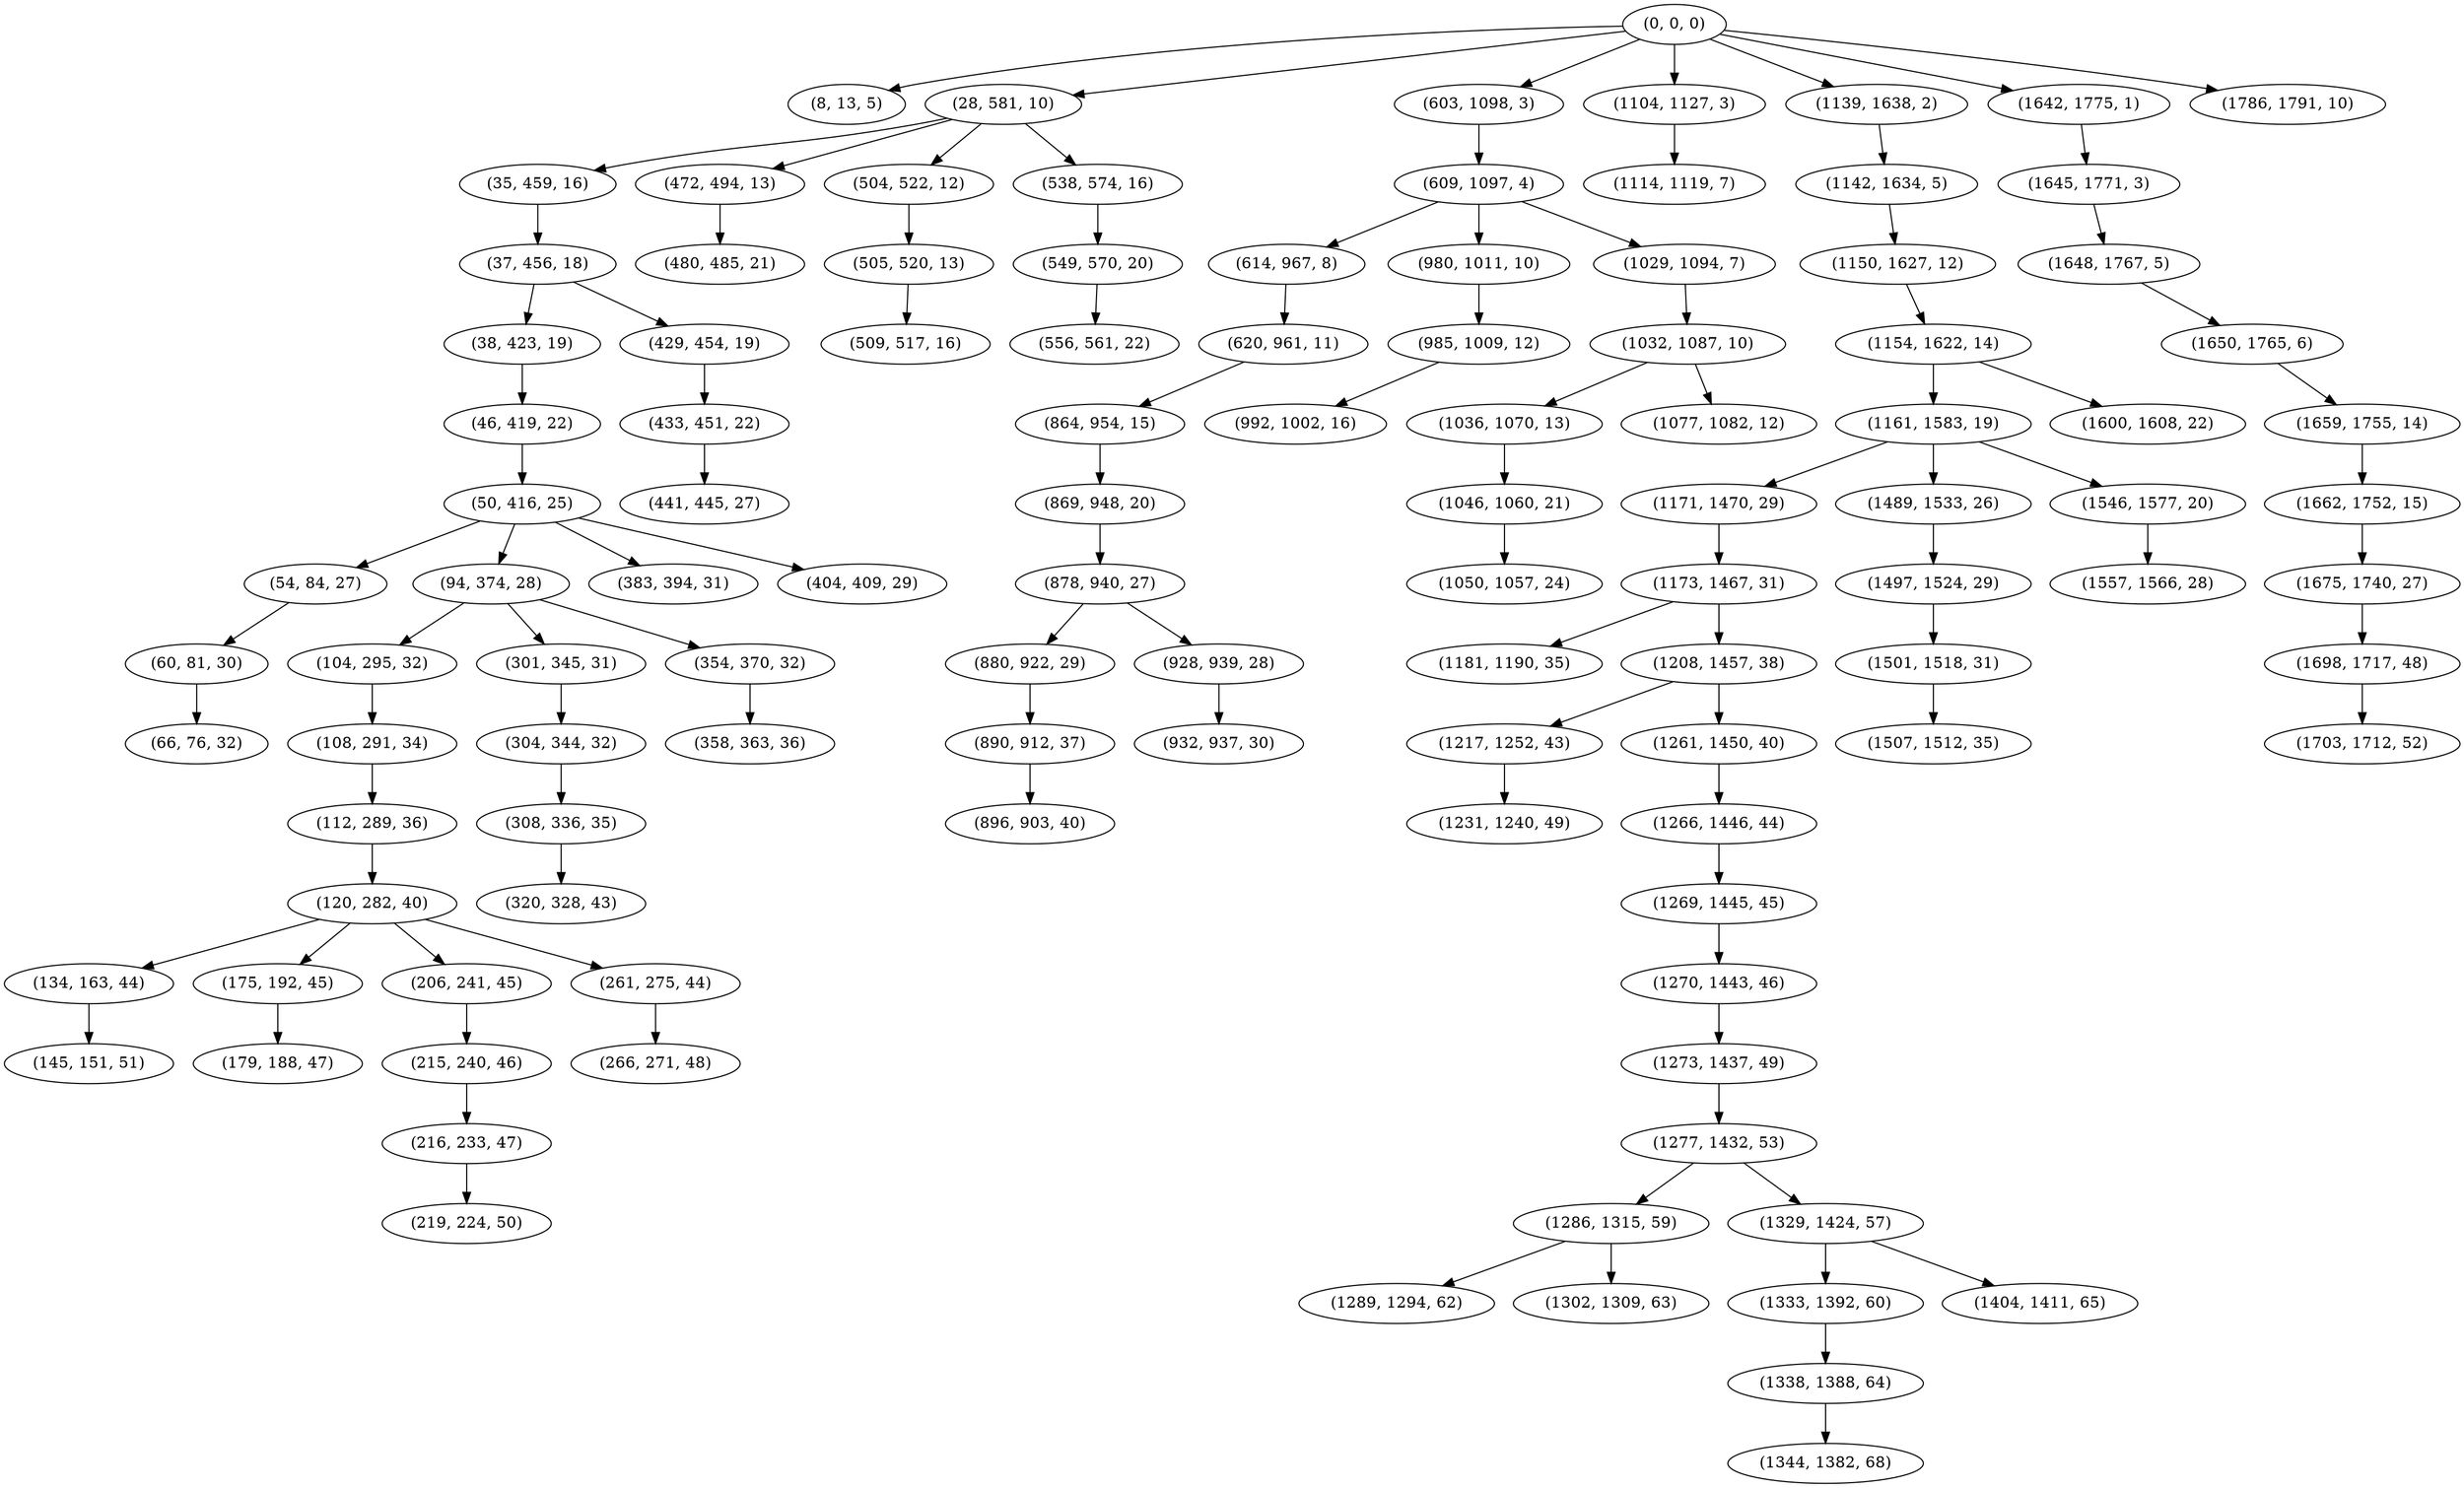 digraph tree {
    "(0, 0, 0)";
    "(8, 13, 5)";
    "(28, 581, 10)";
    "(35, 459, 16)";
    "(37, 456, 18)";
    "(38, 423, 19)";
    "(46, 419, 22)";
    "(50, 416, 25)";
    "(54, 84, 27)";
    "(60, 81, 30)";
    "(66, 76, 32)";
    "(94, 374, 28)";
    "(104, 295, 32)";
    "(108, 291, 34)";
    "(112, 289, 36)";
    "(120, 282, 40)";
    "(134, 163, 44)";
    "(145, 151, 51)";
    "(175, 192, 45)";
    "(179, 188, 47)";
    "(206, 241, 45)";
    "(215, 240, 46)";
    "(216, 233, 47)";
    "(219, 224, 50)";
    "(261, 275, 44)";
    "(266, 271, 48)";
    "(301, 345, 31)";
    "(304, 344, 32)";
    "(308, 336, 35)";
    "(320, 328, 43)";
    "(354, 370, 32)";
    "(358, 363, 36)";
    "(383, 394, 31)";
    "(404, 409, 29)";
    "(429, 454, 19)";
    "(433, 451, 22)";
    "(441, 445, 27)";
    "(472, 494, 13)";
    "(480, 485, 21)";
    "(504, 522, 12)";
    "(505, 520, 13)";
    "(509, 517, 16)";
    "(538, 574, 16)";
    "(549, 570, 20)";
    "(556, 561, 22)";
    "(603, 1098, 3)";
    "(609, 1097, 4)";
    "(614, 967, 8)";
    "(620, 961, 11)";
    "(864, 954, 15)";
    "(869, 948, 20)";
    "(878, 940, 27)";
    "(880, 922, 29)";
    "(890, 912, 37)";
    "(896, 903, 40)";
    "(928, 939, 28)";
    "(932, 937, 30)";
    "(980, 1011, 10)";
    "(985, 1009, 12)";
    "(992, 1002, 16)";
    "(1029, 1094, 7)";
    "(1032, 1087, 10)";
    "(1036, 1070, 13)";
    "(1046, 1060, 21)";
    "(1050, 1057, 24)";
    "(1077, 1082, 12)";
    "(1104, 1127, 3)";
    "(1114, 1119, 7)";
    "(1139, 1638, 2)";
    "(1142, 1634, 5)";
    "(1150, 1627, 12)";
    "(1154, 1622, 14)";
    "(1161, 1583, 19)";
    "(1171, 1470, 29)";
    "(1173, 1467, 31)";
    "(1181, 1190, 35)";
    "(1208, 1457, 38)";
    "(1217, 1252, 43)";
    "(1231, 1240, 49)";
    "(1261, 1450, 40)";
    "(1266, 1446, 44)";
    "(1269, 1445, 45)";
    "(1270, 1443, 46)";
    "(1273, 1437, 49)";
    "(1277, 1432, 53)";
    "(1286, 1315, 59)";
    "(1289, 1294, 62)";
    "(1302, 1309, 63)";
    "(1329, 1424, 57)";
    "(1333, 1392, 60)";
    "(1338, 1388, 64)";
    "(1344, 1382, 68)";
    "(1404, 1411, 65)";
    "(1489, 1533, 26)";
    "(1497, 1524, 29)";
    "(1501, 1518, 31)";
    "(1507, 1512, 35)";
    "(1546, 1577, 20)";
    "(1557, 1566, 28)";
    "(1600, 1608, 22)";
    "(1642, 1775, 1)";
    "(1645, 1771, 3)";
    "(1648, 1767, 5)";
    "(1650, 1765, 6)";
    "(1659, 1755, 14)";
    "(1662, 1752, 15)";
    "(1675, 1740, 27)";
    "(1698, 1717, 48)";
    "(1703, 1712, 52)";
    "(1786, 1791, 10)";
    "(0, 0, 0)" -> "(8, 13, 5)";
    "(0, 0, 0)" -> "(28, 581, 10)";
    "(0, 0, 0)" -> "(603, 1098, 3)";
    "(0, 0, 0)" -> "(1104, 1127, 3)";
    "(0, 0, 0)" -> "(1139, 1638, 2)";
    "(0, 0, 0)" -> "(1642, 1775, 1)";
    "(0, 0, 0)" -> "(1786, 1791, 10)";
    "(28, 581, 10)" -> "(35, 459, 16)";
    "(28, 581, 10)" -> "(472, 494, 13)";
    "(28, 581, 10)" -> "(504, 522, 12)";
    "(28, 581, 10)" -> "(538, 574, 16)";
    "(35, 459, 16)" -> "(37, 456, 18)";
    "(37, 456, 18)" -> "(38, 423, 19)";
    "(37, 456, 18)" -> "(429, 454, 19)";
    "(38, 423, 19)" -> "(46, 419, 22)";
    "(46, 419, 22)" -> "(50, 416, 25)";
    "(50, 416, 25)" -> "(54, 84, 27)";
    "(50, 416, 25)" -> "(94, 374, 28)";
    "(50, 416, 25)" -> "(383, 394, 31)";
    "(50, 416, 25)" -> "(404, 409, 29)";
    "(54, 84, 27)" -> "(60, 81, 30)";
    "(60, 81, 30)" -> "(66, 76, 32)";
    "(94, 374, 28)" -> "(104, 295, 32)";
    "(94, 374, 28)" -> "(301, 345, 31)";
    "(94, 374, 28)" -> "(354, 370, 32)";
    "(104, 295, 32)" -> "(108, 291, 34)";
    "(108, 291, 34)" -> "(112, 289, 36)";
    "(112, 289, 36)" -> "(120, 282, 40)";
    "(120, 282, 40)" -> "(134, 163, 44)";
    "(120, 282, 40)" -> "(175, 192, 45)";
    "(120, 282, 40)" -> "(206, 241, 45)";
    "(120, 282, 40)" -> "(261, 275, 44)";
    "(134, 163, 44)" -> "(145, 151, 51)";
    "(175, 192, 45)" -> "(179, 188, 47)";
    "(206, 241, 45)" -> "(215, 240, 46)";
    "(215, 240, 46)" -> "(216, 233, 47)";
    "(216, 233, 47)" -> "(219, 224, 50)";
    "(261, 275, 44)" -> "(266, 271, 48)";
    "(301, 345, 31)" -> "(304, 344, 32)";
    "(304, 344, 32)" -> "(308, 336, 35)";
    "(308, 336, 35)" -> "(320, 328, 43)";
    "(354, 370, 32)" -> "(358, 363, 36)";
    "(429, 454, 19)" -> "(433, 451, 22)";
    "(433, 451, 22)" -> "(441, 445, 27)";
    "(472, 494, 13)" -> "(480, 485, 21)";
    "(504, 522, 12)" -> "(505, 520, 13)";
    "(505, 520, 13)" -> "(509, 517, 16)";
    "(538, 574, 16)" -> "(549, 570, 20)";
    "(549, 570, 20)" -> "(556, 561, 22)";
    "(603, 1098, 3)" -> "(609, 1097, 4)";
    "(609, 1097, 4)" -> "(614, 967, 8)";
    "(609, 1097, 4)" -> "(980, 1011, 10)";
    "(609, 1097, 4)" -> "(1029, 1094, 7)";
    "(614, 967, 8)" -> "(620, 961, 11)";
    "(620, 961, 11)" -> "(864, 954, 15)";
    "(864, 954, 15)" -> "(869, 948, 20)";
    "(869, 948, 20)" -> "(878, 940, 27)";
    "(878, 940, 27)" -> "(880, 922, 29)";
    "(878, 940, 27)" -> "(928, 939, 28)";
    "(880, 922, 29)" -> "(890, 912, 37)";
    "(890, 912, 37)" -> "(896, 903, 40)";
    "(928, 939, 28)" -> "(932, 937, 30)";
    "(980, 1011, 10)" -> "(985, 1009, 12)";
    "(985, 1009, 12)" -> "(992, 1002, 16)";
    "(1029, 1094, 7)" -> "(1032, 1087, 10)";
    "(1032, 1087, 10)" -> "(1036, 1070, 13)";
    "(1032, 1087, 10)" -> "(1077, 1082, 12)";
    "(1036, 1070, 13)" -> "(1046, 1060, 21)";
    "(1046, 1060, 21)" -> "(1050, 1057, 24)";
    "(1104, 1127, 3)" -> "(1114, 1119, 7)";
    "(1139, 1638, 2)" -> "(1142, 1634, 5)";
    "(1142, 1634, 5)" -> "(1150, 1627, 12)";
    "(1150, 1627, 12)" -> "(1154, 1622, 14)";
    "(1154, 1622, 14)" -> "(1161, 1583, 19)";
    "(1154, 1622, 14)" -> "(1600, 1608, 22)";
    "(1161, 1583, 19)" -> "(1171, 1470, 29)";
    "(1161, 1583, 19)" -> "(1489, 1533, 26)";
    "(1161, 1583, 19)" -> "(1546, 1577, 20)";
    "(1171, 1470, 29)" -> "(1173, 1467, 31)";
    "(1173, 1467, 31)" -> "(1181, 1190, 35)";
    "(1173, 1467, 31)" -> "(1208, 1457, 38)";
    "(1208, 1457, 38)" -> "(1217, 1252, 43)";
    "(1208, 1457, 38)" -> "(1261, 1450, 40)";
    "(1217, 1252, 43)" -> "(1231, 1240, 49)";
    "(1261, 1450, 40)" -> "(1266, 1446, 44)";
    "(1266, 1446, 44)" -> "(1269, 1445, 45)";
    "(1269, 1445, 45)" -> "(1270, 1443, 46)";
    "(1270, 1443, 46)" -> "(1273, 1437, 49)";
    "(1273, 1437, 49)" -> "(1277, 1432, 53)";
    "(1277, 1432, 53)" -> "(1286, 1315, 59)";
    "(1277, 1432, 53)" -> "(1329, 1424, 57)";
    "(1286, 1315, 59)" -> "(1289, 1294, 62)";
    "(1286, 1315, 59)" -> "(1302, 1309, 63)";
    "(1329, 1424, 57)" -> "(1333, 1392, 60)";
    "(1329, 1424, 57)" -> "(1404, 1411, 65)";
    "(1333, 1392, 60)" -> "(1338, 1388, 64)";
    "(1338, 1388, 64)" -> "(1344, 1382, 68)";
    "(1489, 1533, 26)" -> "(1497, 1524, 29)";
    "(1497, 1524, 29)" -> "(1501, 1518, 31)";
    "(1501, 1518, 31)" -> "(1507, 1512, 35)";
    "(1546, 1577, 20)" -> "(1557, 1566, 28)";
    "(1642, 1775, 1)" -> "(1645, 1771, 3)";
    "(1645, 1771, 3)" -> "(1648, 1767, 5)";
    "(1648, 1767, 5)" -> "(1650, 1765, 6)";
    "(1650, 1765, 6)" -> "(1659, 1755, 14)";
    "(1659, 1755, 14)" -> "(1662, 1752, 15)";
    "(1662, 1752, 15)" -> "(1675, 1740, 27)";
    "(1675, 1740, 27)" -> "(1698, 1717, 48)";
    "(1698, 1717, 48)" -> "(1703, 1712, 52)";
}
